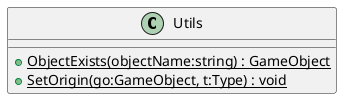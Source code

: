 @startuml
class Utils {
    + {static} ObjectExists(objectName:string) : GameObject
    + {static} SetOrigin(go:GameObject, t:Type) : void
}
@enduml
